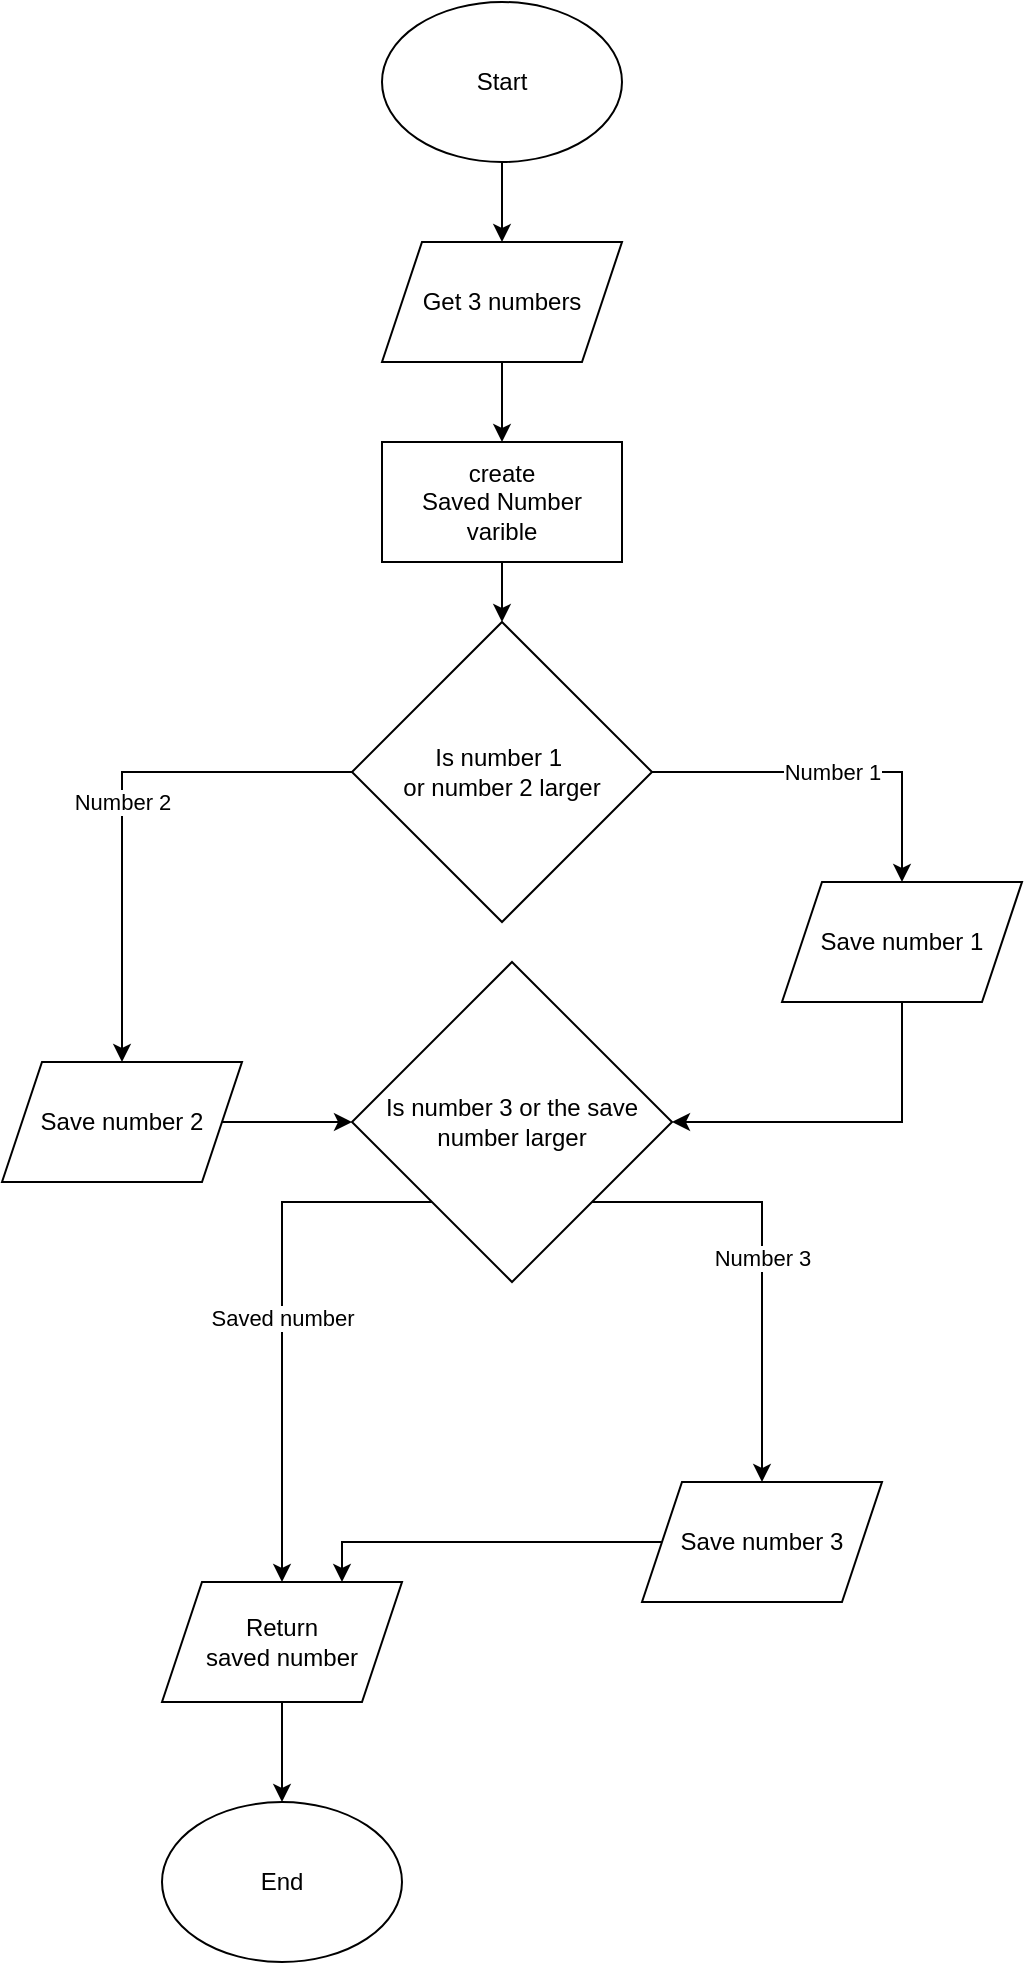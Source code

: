 <mxfile version="28.1.2">
  <diagram name="Page-1" id="qx6ktPzwk3YU3HXfKBoQ">
    <mxGraphModel dx="1041" dy="1052" grid="1" gridSize="10" guides="1" tooltips="1" connect="1" arrows="1" fold="1" page="1" pageScale="1" pageWidth="850" pageHeight="1100" math="0" shadow="0">
      <root>
        <mxCell id="0" />
        <mxCell id="1" parent="0" />
        <mxCell id="iMWmndv7kOzgFIw05Bgr-6" value="" style="edgeStyle=orthogonalEdgeStyle;rounded=0;orthogonalLoop=1;jettySize=auto;html=1;" edge="1" parent="1" source="iMWmndv7kOzgFIw05Bgr-1" target="iMWmndv7kOzgFIw05Bgr-5">
          <mxGeometry relative="1" as="geometry" />
        </mxCell>
        <mxCell id="iMWmndv7kOzgFIw05Bgr-1" value="Start" style="ellipse;whiteSpace=wrap;html=1;" vertex="1" parent="1">
          <mxGeometry x="260" y="20" width="120" height="80" as="geometry" />
        </mxCell>
        <mxCell id="iMWmndv7kOzgFIw05Bgr-2" value="End" style="ellipse;whiteSpace=wrap;html=1;" vertex="1" parent="1">
          <mxGeometry x="150" y="920" width="120" height="80" as="geometry" />
        </mxCell>
        <mxCell id="iMWmndv7kOzgFIw05Bgr-12" value="" style="edgeStyle=orthogonalEdgeStyle;rounded=0;orthogonalLoop=1;jettySize=auto;html=1;entryX=0.5;entryY=0;entryDx=0;entryDy=0;" edge="1" parent="1" source="iMWmndv7kOzgFIw05Bgr-5" target="iMWmndv7kOzgFIw05Bgr-25">
          <mxGeometry relative="1" as="geometry" />
        </mxCell>
        <mxCell id="iMWmndv7kOzgFIw05Bgr-5" value="Get 3 numbers" style="shape=parallelogram;perimeter=parallelogramPerimeter;whiteSpace=wrap;html=1;fixedSize=1;" vertex="1" parent="1">
          <mxGeometry x="260" y="140" width="120" height="60" as="geometry" />
        </mxCell>
        <mxCell id="iMWmndv7kOzgFIw05Bgr-21" style="edgeStyle=orthogonalEdgeStyle;rounded=0;orthogonalLoop=1;jettySize=auto;html=1;entryX=1;entryY=0.5;entryDx=0;entryDy=0;exitX=0.5;exitY=1;exitDx=0;exitDy=0;" edge="1" parent="1" source="iMWmndv7kOzgFIw05Bgr-10" target="iMWmndv7kOzgFIw05Bgr-15">
          <mxGeometry relative="1" as="geometry" />
        </mxCell>
        <mxCell id="iMWmndv7kOzgFIw05Bgr-10" value="Save number 1" style="shape=parallelogram;perimeter=parallelogramPerimeter;whiteSpace=wrap;html=1;fixedSize=1;" vertex="1" parent="1">
          <mxGeometry x="460" y="460" width="120" height="60" as="geometry" />
        </mxCell>
        <mxCell id="iMWmndv7kOzgFIw05Bgr-13" value="Number 1" style="edgeStyle=orthogonalEdgeStyle;rounded=0;orthogonalLoop=1;jettySize=auto;html=1;entryX=0.5;entryY=0;entryDx=0;entryDy=0;" edge="1" parent="1" source="iMWmndv7kOzgFIw05Bgr-11" target="iMWmndv7kOzgFIw05Bgr-10">
          <mxGeometry relative="1" as="geometry" />
        </mxCell>
        <mxCell id="iMWmndv7kOzgFIw05Bgr-19" value="Number 2" style="edgeStyle=orthogonalEdgeStyle;rounded=0;orthogonalLoop=1;jettySize=auto;html=1;entryX=0.5;entryY=0;entryDx=0;entryDy=0;" edge="1" parent="1" source="iMWmndv7kOzgFIw05Bgr-11" target="iMWmndv7kOzgFIw05Bgr-14">
          <mxGeometry relative="1" as="geometry" />
        </mxCell>
        <mxCell id="iMWmndv7kOzgFIw05Bgr-11" value="Is number 1&amp;nbsp;&lt;div&gt;&lt;span style=&quot;background-color: transparent; color: light-dark(rgb(0, 0, 0), rgb(255, 255, 255));&quot;&gt;or number 2 larger&lt;/span&gt;&lt;/div&gt;" style="rhombus;whiteSpace=wrap;html=1;" vertex="1" parent="1">
          <mxGeometry x="245" y="330" width="150" height="150" as="geometry" />
        </mxCell>
        <mxCell id="iMWmndv7kOzgFIw05Bgr-20" style="edgeStyle=orthogonalEdgeStyle;rounded=0;orthogonalLoop=1;jettySize=auto;html=1;entryX=0;entryY=0.5;entryDx=0;entryDy=0;" edge="1" parent="1" source="iMWmndv7kOzgFIw05Bgr-14" target="iMWmndv7kOzgFIw05Bgr-15">
          <mxGeometry relative="1" as="geometry" />
        </mxCell>
        <mxCell id="iMWmndv7kOzgFIw05Bgr-14" value="Save number 2" style="shape=parallelogram;perimeter=parallelogramPerimeter;whiteSpace=wrap;html=1;fixedSize=1;" vertex="1" parent="1">
          <mxGeometry x="70" y="550" width="120" height="60" as="geometry" />
        </mxCell>
        <mxCell id="iMWmndv7kOzgFIw05Bgr-22" value="Number 3" style="edgeStyle=orthogonalEdgeStyle;rounded=0;orthogonalLoop=1;jettySize=auto;html=1;entryX=0.5;entryY=0;entryDx=0;entryDy=0;exitX=1;exitY=1;exitDx=0;exitDy=0;" edge="1" parent="1" source="iMWmndv7kOzgFIw05Bgr-15" target="iMWmndv7kOzgFIw05Bgr-16">
          <mxGeometry relative="1" as="geometry">
            <Array as="points">
              <mxPoint x="450" y="620" />
            </Array>
          </mxGeometry>
        </mxCell>
        <mxCell id="iMWmndv7kOzgFIw05Bgr-23" value="Saved number" style="edgeStyle=orthogonalEdgeStyle;rounded=0;orthogonalLoop=1;jettySize=auto;html=1;entryX=0.5;entryY=0;entryDx=0;entryDy=0;" edge="1" parent="1" source="iMWmndv7kOzgFIw05Bgr-15" target="iMWmndv7kOzgFIw05Bgr-17">
          <mxGeometry relative="1" as="geometry">
            <Array as="points">
              <mxPoint x="210" y="620" />
            </Array>
          </mxGeometry>
        </mxCell>
        <mxCell id="iMWmndv7kOzgFIw05Bgr-15" value="Is number 3 or the save number larger" style="rhombus;whiteSpace=wrap;html=1;" vertex="1" parent="1">
          <mxGeometry x="245" y="500" width="160" height="160" as="geometry" />
        </mxCell>
        <mxCell id="iMWmndv7kOzgFIw05Bgr-18" style="edgeStyle=orthogonalEdgeStyle;rounded=0;orthogonalLoop=1;jettySize=auto;html=1;entryX=0.75;entryY=0;entryDx=0;entryDy=0;" edge="1" parent="1" source="iMWmndv7kOzgFIw05Bgr-16" target="iMWmndv7kOzgFIw05Bgr-17">
          <mxGeometry relative="1" as="geometry" />
        </mxCell>
        <mxCell id="iMWmndv7kOzgFIw05Bgr-16" value="Save number 3" style="shape=parallelogram;perimeter=parallelogramPerimeter;whiteSpace=wrap;html=1;fixedSize=1;" vertex="1" parent="1">
          <mxGeometry x="390" y="760" width="120" height="60" as="geometry" />
        </mxCell>
        <mxCell id="iMWmndv7kOzgFIw05Bgr-24" style="edgeStyle=orthogonalEdgeStyle;rounded=0;orthogonalLoop=1;jettySize=auto;html=1;" edge="1" parent="1" source="iMWmndv7kOzgFIw05Bgr-17" target="iMWmndv7kOzgFIw05Bgr-2">
          <mxGeometry relative="1" as="geometry" />
        </mxCell>
        <mxCell id="iMWmndv7kOzgFIw05Bgr-17" value="Return&lt;div&gt;saved number&lt;/div&gt;" style="shape=parallelogram;perimeter=parallelogramPerimeter;whiteSpace=wrap;html=1;fixedSize=1;" vertex="1" parent="1">
          <mxGeometry x="150" y="810" width="120" height="60" as="geometry" />
        </mxCell>
        <mxCell id="iMWmndv7kOzgFIw05Bgr-26" value="" style="edgeStyle=orthogonalEdgeStyle;rounded=0;orthogonalLoop=1;jettySize=auto;html=1;" edge="1" parent="1" source="iMWmndv7kOzgFIw05Bgr-25" target="iMWmndv7kOzgFIw05Bgr-11">
          <mxGeometry relative="1" as="geometry" />
        </mxCell>
        <mxCell id="iMWmndv7kOzgFIw05Bgr-25" value="create&lt;div&gt;Saved&amp;nbsp;&lt;span style=&quot;background-color: transparent; color: light-dark(rgb(0, 0, 0), rgb(255, 255, 255));&quot;&gt;Number&lt;/span&gt;&lt;div&gt;varible&lt;/div&gt;&lt;/div&gt;" style="rounded=0;whiteSpace=wrap;html=1;" vertex="1" parent="1">
          <mxGeometry x="260" y="240" width="120" height="60" as="geometry" />
        </mxCell>
      </root>
    </mxGraphModel>
  </diagram>
</mxfile>
